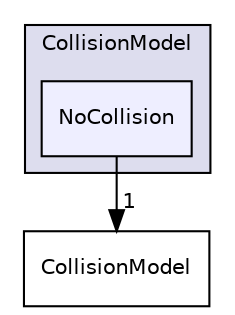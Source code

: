 digraph "src/lagrangian/intermediate/submodels/Kinematic/CollisionModel/NoCollision" {
  bgcolor=transparent;
  compound=true
  node [ fontsize="10", fontname="Helvetica"];
  edge [ labelfontsize="10", labelfontname="Helvetica"];
  subgraph clusterdir_2bde217cd4c4c59a6845fe90485c2b1b {
    graph [ bgcolor="#ddddee", pencolor="black", label="CollisionModel" fontname="Helvetica", fontsize="10", URL="dir_2bde217cd4c4c59a6845fe90485c2b1b.html"]
  dir_f5d3bc4664a7a9f346a5cf123f3421c3 [shape=box, label="NoCollision", style="filled", fillcolor="#eeeeff", pencolor="black", URL="dir_f5d3bc4664a7a9f346a5cf123f3421c3.html"];
  }
  dir_4c391833c1c6a55065cef122be25c250 [shape=box label="CollisionModel" URL="dir_4c391833c1c6a55065cef122be25c250.html"];
  dir_f5d3bc4664a7a9f346a5cf123f3421c3->dir_4c391833c1c6a55065cef122be25c250 [headlabel="1", labeldistance=1.5 headhref="dir_001511_001510.html"];
}
